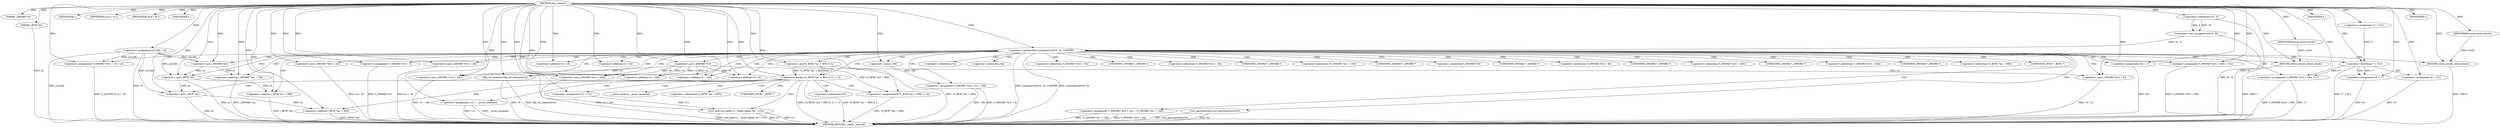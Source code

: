 digraph tftp_connect {  
"1000112" [label = "(METHOD,tftp_connect)" ]
"1000265" [label = "(METHOD_RETURN,__int64 __fastcall)" ]
"1000113" [label = "(PARAM,_QWORD *a1)" ]
"1000114" [label = "(PARAM,_BYTE *a2)" ]
"1000127" [label = "(<operator>.assignment,a1[148] = v4)" ]
"1000132" [label = "(IDENTIFIER,L,)" ]
"1000134" [label = "(IDENTIFIER,v4,if ( v4 ))" ]
"1000137" [label = "(IDENTIFIER,v6,if ( v6 ))" ]
"1000139" [label = "(IDENTIFIER,L,)" ]
"1000141" [label = "(<operator>.greaterThan,(unsigned int)(v6 - 8) > 0xFFB0)" ]
"1000142" [label = "(<operator>.cast,(unsigned int)(v6 - 8))" ]
"1000144" [label = "(<operator>.subtraction,v6 - 8)" ]
"1000148" [label = "(RETURN,return result;,return result;)" ]
"1000149" [label = "(IDENTIFIER,result,return result;)" ]
"1000152" [label = "(<operator>.assignment,v7 = 512)" ]
"1000156" [label = "(<operator>.lessThan,v7 < 512)" ]
"1000159" [label = "(<operator>.assignment,v8 = 512)" ]
"1000163" [label = "(<operator>.assignment,v8 = v7)" ]
"1000168" [label = "(<operator>.assignment,*(_QWORD *)(v4 + 16) = a1)" ]
"1000170" [label = "(<operator>.cast,(_QWORD *)(v4 + 16))" ]
"1000172" [label = "(<operator>.addition,v4 + 16)" ]
"1000176" [label = "(<operator>.assignment,*(_DWORD *)(v4 + 24) = *((_DWORD *)a1 + 156))" ]
"1000178" [label = "(<operator>.cast,(_DWORD *)(v4 + 24))" ]
"1000180" [label = "(<operator>.addition,v4 + 24)" ]
"1000184" [label = "(<operator>.addition,(_DWORD *)a1 + 156)" ]
"1000185" [label = "(<operator>.cast,(_DWORD *)a1)" ]
"1000189" [label = "(<operator>.assignment,*(_DWORD *)v4 = 0)" ]
"1000191" [label = "(<operator>.cast,(_DWORD *)v4)" ]
"1000195" [label = "(<operator>.assignment,*(_DWORD *)(v4 + 8) = -100)" ]
"1000197" [label = "(<operator>.cast,(_DWORD *)(v4 + 8))" ]
"1000199" [label = "(<operator>.addition,v4 + 8)" ]
"1000202" [label = "(<operator>.minus,-100)" ]
"1000204" [label = "(<operator>.assignment,*(_DWORD *)(v4 + 340) = 512)" ]
"1000206" [label = "(<operator>.cast,(_DWORD *)(v4 + 340))" ]
"1000208" [label = "(<operator>.addition,v4 + 340)" ]
"1000212" [label = "(<operator>.assignment,*(_DWORD *)(v4 + 344) = v7)" ]
"1000214" [label = "(<operator>.cast,(_DWORD *)(v4 + 344))" ]
"1000216" [label = "(<operator>.addition,v4 + 344)" ]
"1000220" [label = "(tftp_set_timeouts,tftp_set_timeouts(v4))" ]
"1000223" [label = "(<operator>.equals,(*((_BYTE *)a1 + 895) & 2) == 0)" ]
"1000224" [label = "(<operator>.and,*((_BYTE *)a1 + 895) & 2)" ]
"1000226" [label = "(<operator>.addition,(_BYTE *)a1 + 895)" ]
"1000227" [label = "(<operator>.cast,(_BYTE *)a1)" ]
"1000235" [label = "(<operator>.assignment,v11 = *a1)" ]
"1000239" [label = "(<operator>.assignment,v12 = __errno_location())" ]
"1000242" [label = "(Curl_failf,Curl_failf(v11, \"bind() failed; %s\", v13))" ]
"1000246" [label = "(IDENTIFIER,L,)" ]
"1000247" [label = "(<operators>.assignmentOr,*((_BYTE *)a1 + 895) |= 2u)" ]
"1000249" [label = "(<operator>.addition,(_BYTE *)a1 + 895)" ]
"1000250" [label = "(<operator>.cast,(_BYTE *)a1)" ]
"1000255" [label = "(Curl_pgrsStartNow,Curl_pgrsStartNow(*a1))" ]
"1000258" [label = "(<operator>.assignment,*a2 = 1)" ]
"1000262" [label = "(IDENTIFIER,L,)" ]
"1000263" [label = "(RETURN,return result;,return result;)" ]
"1000264" [label = "(IDENTIFIER,result,return result;)" ]
"1000169" [label = "(<operator>.indirection,*(_QWORD *)(v4 + 16))" ]
"1000171" [label = "(UNKNOWN,_QWORD *,_QWORD *)" ]
"1000177" [label = "(<operator>.indirection,*(_DWORD *)(v4 + 24))" ]
"1000179" [label = "(UNKNOWN,_DWORD *,_DWORD *)" ]
"1000183" [label = "(<operator>.indirection,*((_DWORD *)a1 + 156))" ]
"1000186" [label = "(UNKNOWN,_DWORD *,_DWORD *)" ]
"1000190" [label = "(<operator>.indirection,*(_DWORD *)v4)" ]
"1000192" [label = "(UNKNOWN,_DWORD *,_DWORD *)" ]
"1000196" [label = "(<operator>.indirection,*(_DWORD *)(v4 + 8))" ]
"1000198" [label = "(UNKNOWN,_DWORD *,_DWORD *)" ]
"1000205" [label = "(<operator>.indirection,*(_DWORD *)(v4 + 340))" ]
"1000207" [label = "(UNKNOWN,_DWORD *,_DWORD *)" ]
"1000213" [label = "(<operator>.indirection,*(_DWORD *)(v4 + 344))" ]
"1000215" [label = "(UNKNOWN,_DWORD *,_DWORD *)" ]
"1000225" [label = "(<operator>.indirection,*((_BYTE *)a1 + 895))" ]
"1000228" [label = "(UNKNOWN,_BYTE *,_BYTE *)" ]
"1000237" [label = "(<operator>.indirection,*a1)" ]
"1000241" [label = "(__errno_location,__errno_location())" ]
"1000248" [label = "(<operator>.indirection,*((_BYTE *)a1 + 895))" ]
"1000251" [label = "(UNKNOWN,_BYTE *,_BYTE *)" ]
"1000256" [label = "(<operator>.indirection,*a1)" ]
"1000259" [label = "(<operator>.indirection,*a2)" ]
  "1000148" -> "1000265"  [ label = "DDG: <RET>"] 
  "1000263" -> "1000265"  [ label = "DDG: <RET>"] 
  "1000206" -> "1000265"  [ label = "DDG: v4 + 340"] 
  "1000141" -> "1000265"  [ label = "DDG: (unsigned int)(v6 - 8) > 0xFFB0"] 
  "1000114" -> "1000265"  [ label = "DDG: a2"] 
  "1000144" -> "1000265"  [ label = "DDG: v6"] 
  "1000214" -> "1000265"  [ label = "DDG: v4 + 344"] 
  "1000163" -> "1000265"  [ label = "DDG: v8"] 
  "1000142" -> "1000265"  [ label = "DDG: v6 - 8"] 
  "1000242" -> "1000265"  [ label = "DDG: v11"] 
  "1000204" -> "1000265"  [ label = "DDG: *(_DWORD *)(v4 + 340)"] 
  "1000127" -> "1000265"  [ label = "DDG: a1[148]"] 
  "1000197" -> "1000265"  [ label = "DDG: v4 + 8"] 
  "1000223" -> "1000265"  [ label = "DDG: (*((_BYTE *)a1 + 895) & 2) == 0"] 
  "1000258" -> "1000265"  [ label = "DDG: *a2"] 
  "1000141" -> "1000265"  [ label = "DDG: (unsigned int)(v6 - 8)"] 
  "1000212" -> "1000265"  [ label = "DDG: *(_DWORD *)(v4 + 344)"] 
  "1000227" -> "1000265"  [ label = "DDG: a1"] 
  "1000220" -> "1000265"  [ label = "DDG: v4"] 
  "1000255" -> "1000265"  [ label = "DDG: *a1"] 
  "1000220" -> "1000265"  [ label = "DDG: tftp_set_timeouts(v4)"] 
  "1000226" -> "1000265"  [ label = "DDG: (_BYTE *)a1"] 
  "1000239" -> "1000265"  [ label = "DDG: __errno_location()"] 
  "1000249" -> "1000265"  [ label = "DDG: (_BYTE *)a1"] 
  "1000176" -> "1000265"  [ label = "DDG: *((_DWORD *)a1 + 156)"] 
  "1000223" -> "1000265"  [ label = "DDG: *((_BYTE *)a1 + 895) & 2"] 
  "1000178" -> "1000265"  [ label = "DDG: v4 + 24"] 
  "1000189" -> "1000265"  [ label = "DDG: *(_DWORD *)v4"] 
  "1000255" -> "1000265"  [ label = "DDG: Curl_pgrsStartNow(*a1)"] 
  "1000184" -> "1000265"  [ label = "DDG: (_DWORD *)a1"] 
  "1000127" -> "1000265"  [ label = "DDG: v4"] 
  "1000247" -> "1000265"  [ label = "DDG: *((_BYTE *)a1 + 895)"] 
  "1000250" -> "1000265"  [ label = "DDG: a1"] 
  "1000224" -> "1000265"  [ label = "DDG: *((_BYTE *)a1 + 895)"] 
  "1000156" -> "1000265"  [ label = "DDG: v7 < 512"] 
  "1000176" -> "1000265"  [ label = "DDG: *(_DWORD *)(v4 + 24)"] 
  "1000242" -> "1000265"  [ label = "DDG: Curl_failf(v11, \"bind() failed; %s\", v13)"] 
  "1000195" -> "1000265"  [ label = "DDG: *(_DWORD *)(v4 + 8)"] 
  "1000168" -> "1000265"  [ label = "DDG: *(_QWORD *)(v4 + 16)"] 
  "1000159" -> "1000265"  [ label = "DDG: v8"] 
  "1000170" -> "1000265"  [ label = "DDG: v4 + 16"] 
  "1000195" -> "1000265"  [ label = "DDG: -100"] 
  "1000239" -> "1000265"  [ label = "DDG: v12"] 
  "1000242" -> "1000265"  [ label = "DDG: v13"] 
  "1000212" -> "1000265"  [ label = "DDG: v7"] 
  "1000112" -> "1000113"  [ label = "DDG: "] 
  "1000112" -> "1000114"  [ label = "DDG: "] 
  "1000112" -> "1000127"  [ label = "DDG: "] 
  "1000112" -> "1000132"  [ label = "DDG: "] 
  "1000112" -> "1000134"  [ label = "DDG: "] 
  "1000112" -> "1000137"  [ label = "DDG: "] 
  "1000112" -> "1000139"  [ label = "DDG: "] 
  "1000142" -> "1000141"  [ label = "DDG: v6 - 8"] 
  "1000144" -> "1000142"  [ label = "DDG: v6"] 
  "1000144" -> "1000142"  [ label = "DDG: 8"] 
  "1000112" -> "1000144"  [ label = "DDG: "] 
  "1000112" -> "1000141"  [ label = "DDG: "] 
  "1000149" -> "1000148"  [ label = "DDG: result"] 
  "1000112" -> "1000148"  [ label = "DDG: "] 
  "1000112" -> "1000149"  [ label = "DDG: "] 
  "1000112" -> "1000152"  [ label = "DDG: "] 
  "1000152" -> "1000156"  [ label = "DDG: v7"] 
  "1000112" -> "1000156"  [ label = "DDG: "] 
  "1000112" -> "1000159"  [ label = "DDG: "] 
  "1000156" -> "1000163"  [ label = "DDG: v7"] 
  "1000112" -> "1000163"  [ label = "DDG: "] 
  "1000127" -> "1000168"  [ label = "DDG: a1[148]"] 
  "1000112" -> "1000168"  [ label = "DDG: "] 
  "1000112" -> "1000170"  [ label = "DDG: "] 
  "1000112" -> "1000172"  [ label = "DDG: "] 
  "1000112" -> "1000178"  [ label = "DDG: "] 
  "1000112" -> "1000180"  [ label = "DDG: "] 
  "1000185" -> "1000184"  [ label = "DDG: a1"] 
  "1000127" -> "1000185"  [ label = "DDG: a1[148]"] 
  "1000112" -> "1000185"  [ label = "DDG: "] 
  "1000112" -> "1000184"  [ label = "DDG: "] 
  "1000112" -> "1000189"  [ label = "DDG: "] 
  "1000112" -> "1000191"  [ label = "DDG: "] 
  "1000202" -> "1000195"  [ label = "DDG: 100"] 
  "1000191" -> "1000197"  [ label = "DDG: v4"] 
  "1000112" -> "1000197"  [ label = "DDG: "] 
  "1000191" -> "1000199"  [ label = "DDG: v4"] 
  "1000112" -> "1000199"  [ label = "DDG: "] 
  "1000112" -> "1000202"  [ label = "DDG: "] 
  "1000112" -> "1000204"  [ label = "DDG: "] 
  "1000112" -> "1000206"  [ label = "DDG: "] 
  "1000191" -> "1000206"  [ label = "DDG: v4"] 
  "1000112" -> "1000208"  [ label = "DDG: "] 
  "1000191" -> "1000208"  [ label = "DDG: v4"] 
  "1000156" -> "1000212"  [ label = "DDG: v7"] 
  "1000112" -> "1000212"  [ label = "DDG: "] 
  "1000112" -> "1000214"  [ label = "DDG: "] 
  "1000191" -> "1000214"  [ label = "DDG: v4"] 
  "1000112" -> "1000216"  [ label = "DDG: "] 
  "1000191" -> "1000216"  [ label = "DDG: v4"] 
  "1000112" -> "1000220"  [ label = "DDG: "] 
  "1000191" -> "1000220"  [ label = "DDG: v4"] 
  "1000224" -> "1000223"  [ label = "DDG: *((_BYTE *)a1 + 895)"] 
  "1000224" -> "1000223"  [ label = "DDG: 2"] 
  "1000227" -> "1000226"  [ label = "DDG: a1"] 
  "1000127" -> "1000227"  [ label = "DDG: a1[148]"] 
  "1000185" -> "1000227"  [ label = "DDG: a1"] 
  "1000112" -> "1000227"  [ label = "DDG: "] 
  "1000112" -> "1000226"  [ label = "DDG: "] 
  "1000112" -> "1000224"  [ label = "DDG: "] 
  "1000112" -> "1000223"  [ label = "DDG: "] 
  "1000112" -> "1000235"  [ label = "DDG: "] 
  "1000112" -> "1000239"  [ label = "DDG: "] 
  "1000235" -> "1000242"  [ label = "DDG: v11"] 
  "1000112" -> "1000242"  [ label = "DDG: "] 
  "1000112" -> "1000246"  [ label = "DDG: "] 
  "1000112" -> "1000247"  [ label = "DDG: "] 
  "1000224" -> "1000247"  [ label = "DDG: *((_BYTE *)a1 + 895)"] 
  "1000250" -> "1000249"  [ label = "DDG: a1"] 
  "1000127" -> "1000250"  [ label = "DDG: a1[148]"] 
  "1000227" -> "1000250"  [ label = "DDG: a1"] 
  "1000112" -> "1000250"  [ label = "DDG: "] 
  "1000112" -> "1000249"  [ label = "DDG: "] 
  "1000112" -> "1000258"  [ label = "DDG: "] 
  "1000112" -> "1000262"  [ label = "DDG: "] 
  "1000264" -> "1000263"  [ label = "DDG: result"] 
  "1000112" -> "1000263"  [ label = "DDG: "] 
  "1000112" -> "1000264"  [ label = "DDG: "] 
  "1000141" -> "1000176"  [ label = "CDG: "] 
  "1000141" -> "1000172"  [ label = "CDG: "] 
  "1000141" -> "1000171"  [ label = "CDG: "] 
  "1000141" -> "1000170"  [ label = "CDG: "] 
  "1000141" -> "1000169"  [ label = "CDG: "] 
  "1000141" -> "1000168"  [ label = "CDG: "] 
  "1000141" -> "1000192"  [ label = "CDG: "] 
  "1000141" -> "1000191"  [ label = "CDG: "] 
  "1000141" -> "1000190"  [ label = "CDG: "] 
  "1000141" -> "1000189"  [ label = "CDG: "] 
  "1000141" -> "1000186"  [ label = "CDG: "] 
  "1000141" -> "1000185"  [ label = "CDG: "] 
  "1000141" -> "1000184"  [ label = "CDG: "] 
  "1000141" -> "1000183"  [ label = "CDG: "] 
  "1000141" -> "1000180"  [ label = "CDG: "] 
  "1000141" -> "1000179"  [ label = "CDG: "] 
  "1000141" -> "1000178"  [ label = "CDG: "] 
  "1000141" -> "1000177"  [ label = "CDG: "] 
  "1000141" -> "1000208"  [ label = "CDG: "] 
  "1000141" -> "1000207"  [ label = "CDG: "] 
  "1000141" -> "1000206"  [ label = "CDG: "] 
  "1000141" -> "1000205"  [ label = "CDG: "] 
  "1000141" -> "1000204"  [ label = "CDG: "] 
  "1000141" -> "1000202"  [ label = "CDG: "] 
  "1000141" -> "1000199"  [ label = "CDG: "] 
  "1000141" -> "1000198"  [ label = "CDG: "] 
  "1000141" -> "1000197"  [ label = "CDG: "] 
  "1000141" -> "1000196"  [ label = "CDG: "] 
  "1000141" -> "1000195"  [ label = "CDG: "] 
  "1000141" -> "1000224"  [ label = "CDG: "] 
  "1000141" -> "1000223"  [ label = "CDG: "] 
  "1000141" -> "1000220"  [ label = "CDG: "] 
  "1000141" -> "1000216"  [ label = "CDG: "] 
  "1000141" -> "1000215"  [ label = "CDG: "] 
  "1000141" -> "1000214"  [ label = "CDG: "] 
  "1000141" -> "1000213"  [ label = "CDG: "] 
  "1000141" -> "1000212"  [ label = "CDG: "] 
  "1000141" -> "1000228"  [ label = "CDG: "] 
  "1000141" -> "1000227"  [ label = "CDG: "] 
  "1000141" -> "1000226"  [ label = "CDG: "] 
  "1000141" -> "1000225"  [ label = "CDG: "] 
  "1000141" -> "1000256"  [ label = "CDG: "] 
  "1000141" -> "1000255"  [ label = "CDG: "] 
  "1000141" -> "1000263"  [ label = "CDG: "] 
  "1000141" -> "1000259"  [ label = "CDG: "] 
  "1000141" -> "1000258"  [ label = "CDG: "] 
  "1000141" -> "1000156"  [ label = "CDG: "] 
  "1000141" -> "1000148"  [ label = "CDG: "] 
  "1000156" -> "1000163"  [ label = "CDG: "] 
  "1000156" -> "1000159"  [ label = "CDG: "] 
  "1000223" -> "1000239"  [ label = "CDG: "] 
  "1000223" -> "1000237"  [ label = "CDG: "] 
  "1000223" -> "1000235"  [ label = "CDG: "] 
  "1000223" -> "1000251"  [ label = "CDG: "] 
  "1000223" -> "1000250"  [ label = "CDG: "] 
  "1000223" -> "1000249"  [ label = "CDG: "] 
  "1000223" -> "1000248"  [ label = "CDG: "] 
  "1000223" -> "1000247"  [ label = "CDG: "] 
  "1000223" -> "1000242"  [ label = "CDG: "] 
  "1000223" -> "1000241"  [ label = "CDG: "] 
}
